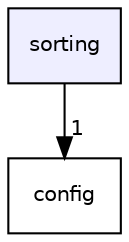 digraph "sorting" {
  compound=true
  node [ fontsize="10", fontname="Helvetica"];
  edge [ labelfontsize="10", labelfontname="Helvetica"];
  dir_bb1b521853a9c46347182a9d10420771 [shape=box, label="sorting", style="filled", fillcolor="#eeeeff", pencolor="black", URL="dir_bb1b521853a9c46347182a9d10420771.html"];
  dir_9f351d46ce3cc29445a41dc3a31e6919 [shape=box label="config" URL="dir_9f351d46ce3cc29445a41dc3a31e6919.html"];
  dir_bb1b521853a9c46347182a9d10420771->dir_9f351d46ce3cc29445a41dc3a31e6919 [headlabel="1", labeldistance=1.5 headhref="dir_000023_000019.html"];
}
